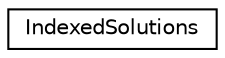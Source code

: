 digraph "Graphical Class Hierarchy"
{
 // LATEX_PDF_SIZE
  edge [fontname="Helvetica",fontsize="10",labelfontname="Helvetica",labelfontsize="10"];
  node [fontname="Helvetica",fontsize="10",shape=record];
  rankdir="LR";
  Node0 [label="IndexedSolutions",height=0.2,width=0.4,color="black", fillcolor="white", style="filled",URL="$structoperations__research_1_1math__opt_1_1_indexed_solutions.html",tooltip=" "];
}

